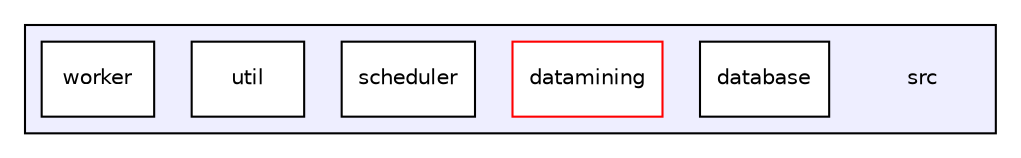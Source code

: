 digraph "src" {
  compound=true
  node [ fontsize="10", fontname="Helvetica"];
  edge [ labelfontsize="10", labelfontname="Helvetica"];
  subgraph clusterdir_68267d1309a1af8e8297ef4c3efbcdba {
    graph [ bgcolor="#eeeeff", pencolor="black", label="" URL="dir_68267d1309a1af8e8297ef4c3efbcdba.html"];
    dir_68267d1309a1af8e8297ef4c3efbcdba [shape=plaintext label="src"];
    dir_803ee67260c130b45d29089798491ab2 [shape=box label="database" color="black" fillcolor="white" style="filled" URL="dir_803ee67260c130b45d29089798491ab2.html"];
    dir_e30bb717cd847fa28d0a5d1114235443 [shape=box label="datamining" color="red" fillcolor="white" style="filled" URL="dir_e30bb717cd847fa28d0a5d1114235443.html"];
    dir_dc96eb697a66e01ba190c271f9e8ccc9 [shape=box label="scheduler" color="black" fillcolor="white" style="filled" URL="dir_dc96eb697a66e01ba190c271f9e8ccc9.html"];
    dir_b7878ad5ecbf2506f4125b9d34c97e45 [shape=box label="util" color="black" fillcolor="white" style="filled" URL="dir_b7878ad5ecbf2506f4125b9d34c97e45.html"];
    dir_f057a8de17d77f4259700ee4ffb2db6d [shape=box label="worker" color="black" fillcolor="white" style="filled" URL="dir_f057a8de17d77f4259700ee4ffb2db6d.html"];
  }
}
